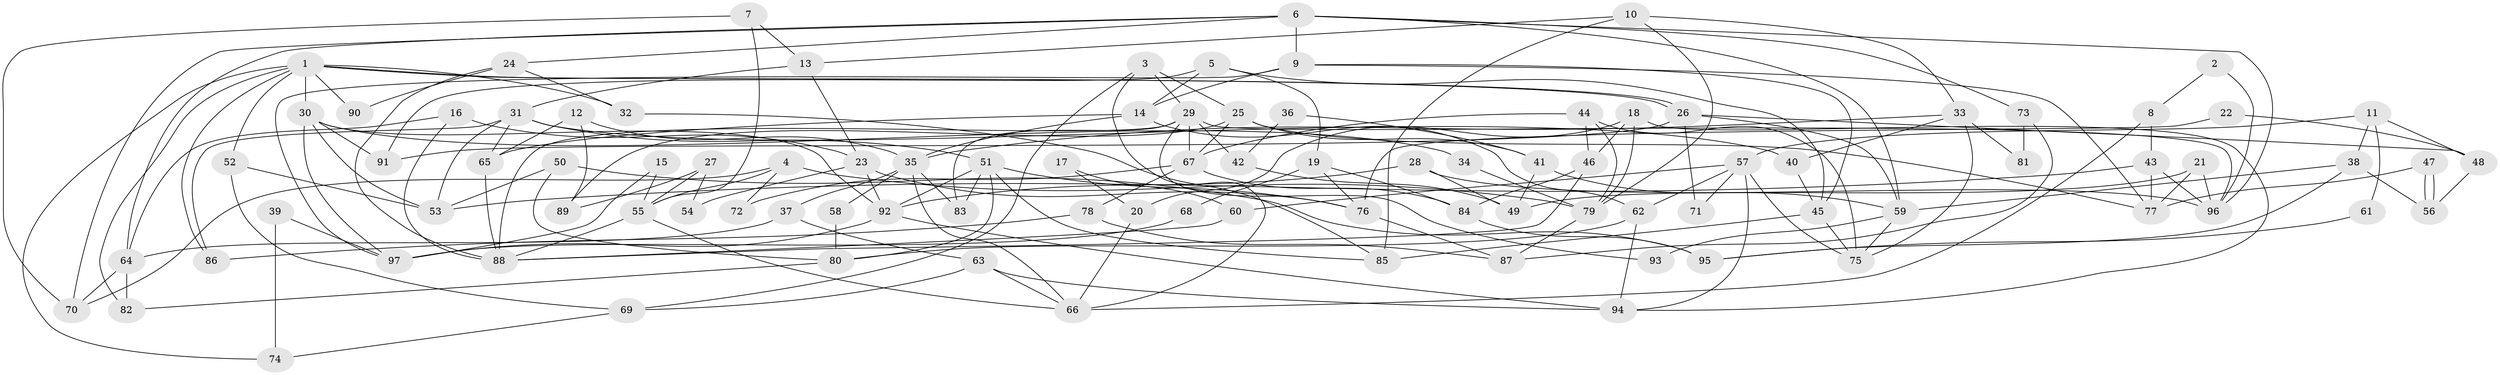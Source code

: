 // coarse degree distribution, {9: 0.10256410256410256, 12: 0.02564102564102564, 11: 0.02564102564102564, 2: 0.10256410256410256, 1: 0.05128205128205128, 7: 0.05128205128205128, 5: 0.10256410256410256, 8: 0.05128205128205128, 4: 0.15384615384615385, 3: 0.20512820512820512, 10: 0.10256410256410256, 13: 0.02564102564102564}
// Generated by graph-tools (version 1.1) at 2025/51/03/04/25 22:51:15]
// undirected, 97 vertices, 194 edges
graph export_dot {
  node [color=gray90,style=filled];
  1;
  2;
  3;
  4;
  5;
  6;
  7;
  8;
  9;
  10;
  11;
  12;
  13;
  14;
  15;
  16;
  17;
  18;
  19;
  20;
  21;
  22;
  23;
  24;
  25;
  26;
  27;
  28;
  29;
  30;
  31;
  32;
  33;
  34;
  35;
  36;
  37;
  38;
  39;
  40;
  41;
  42;
  43;
  44;
  45;
  46;
  47;
  48;
  49;
  50;
  51;
  52;
  53;
  54;
  55;
  56;
  57;
  58;
  59;
  60;
  61;
  62;
  63;
  64;
  65;
  66;
  67;
  68;
  69;
  70;
  71;
  72;
  73;
  74;
  75;
  76;
  77;
  78;
  79;
  80;
  81;
  82;
  83;
  84;
  85;
  86;
  87;
  88;
  89;
  90;
  91;
  92;
  93;
  94;
  95;
  96;
  97;
  1 -- 30;
  1 -- 26;
  1 -- 26;
  1 -- 32;
  1 -- 52;
  1 -- 74;
  1 -- 82;
  1 -- 86;
  1 -- 90;
  2 -- 8;
  2 -- 96;
  3 -- 66;
  3 -- 29;
  3 -- 25;
  3 -- 69;
  4 -- 55;
  4 -- 70;
  4 -- 72;
  4 -- 79;
  5 -- 45;
  5 -- 14;
  5 -- 19;
  5 -- 91;
  6 -- 59;
  6 -- 24;
  6 -- 9;
  6 -- 64;
  6 -- 70;
  6 -- 73;
  6 -- 96;
  7 -- 13;
  7 -- 70;
  7 -- 55;
  8 -- 66;
  8 -- 43;
  9 -- 97;
  9 -- 14;
  9 -- 45;
  9 -- 77;
  10 -- 13;
  10 -- 33;
  10 -- 79;
  10 -- 85;
  11 -- 48;
  11 -- 57;
  11 -- 38;
  11 -- 61;
  12 -- 65;
  12 -- 35;
  12 -- 89;
  13 -- 23;
  13 -- 31;
  14 -- 62;
  14 -- 35;
  14 -- 65;
  15 -- 55;
  15 -- 97;
  16 -- 64;
  16 -- 88;
  16 -- 23;
  17 -- 20;
  17 -- 60;
  18 -- 79;
  18 -- 46;
  18 -- 20;
  18 -- 94;
  19 -- 76;
  19 -- 68;
  19 -- 84;
  20 -- 66;
  21 -- 77;
  21 -- 96;
  21 -- 49;
  22 -- 76;
  22 -- 48;
  23 -- 76;
  23 -- 54;
  23 -- 92;
  24 -- 32;
  24 -- 88;
  24 -- 90;
  25 -- 41;
  25 -- 67;
  25 -- 77;
  25 -- 89;
  26 -- 91;
  26 -- 48;
  26 -- 59;
  26 -- 71;
  27 -- 55;
  27 -- 89;
  27 -- 54;
  28 -- 96;
  28 -- 92;
  28 -- 49;
  29 -- 67;
  29 -- 83;
  29 -- 42;
  29 -- 88;
  29 -- 93;
  29 -- 96;
  30 -- 53;
  30 -- 92;
  30 -- 34;
  30 -- 91;
  30 -- 97;
  31 -- 51;
  31 -- 53;
  31 -- 40;
  31 -- 65;
  31 -- 86;
  32 -- 85;
  33 -- 75;
  33 -- 40;
  33 -- 35;
  33 -- 81;
  34 -- 79;
  35 -- 37;
  35 -- 58;
  35 -- 66;
  35 -- 83;
  36 -- 42;
  36 -- 41;
  37 -- 63;
  37 -- 64;
  38 -- 59;
  38 -- 56;
  38 -- 95;
  39 -- 97;
  39 -- 74;
  40 -- 45;
  41 -- 59;
  41 -- 49;
  42 -- 49;
  43 -- 77;
  43 -- 96;
  43 -- 53;
  44 -- 46;
  44 -- 79;
  44 -- 67;
  44 -- 75;
  45 -- 75;
  45 -- 85;
  46 -- 84;
  46 -- 88;
  47 -- 56;
  47 -- 56;
  47 -- 77;
  48 -- 56;
  50 -- 95;
  50 -- 53;
  50 -- 80;
  51 -- 80;
  51 -- 85;
  51 -- 76;
  51 -- 83;
  51 -- 92;
  52 -- 69;
  52 -- 53;
  55 -- 88;
  55 -- 66;
  57 -- 94;
  57 -- 62;
  57 -- 60;
  57 -- 71;
  57 -- 75;
  58 -- 80;
  59 -- 75;
  59 -- 93;
  60 -- 88;
  61 -- 95;
  62 -- 94;
  62 -- 80;
  63 -- 94;
  63 -- 66;
  63 -- 69;
  64 -- 70;
  64 -- 82;
  65 -- 88;
  67 -- 72;
  67 -- 78;
  67 -- 84;
  68 -- 97;
  69 -- 74;
  73 -- 87;
  73 -- 81;
  76 -- 87;
  78 -- 86;
  78 -- 87;
  79 -- 87;
  80 -- 82;
  84 -- 95;
  92 -- 94;
  92 -- 97;
}
